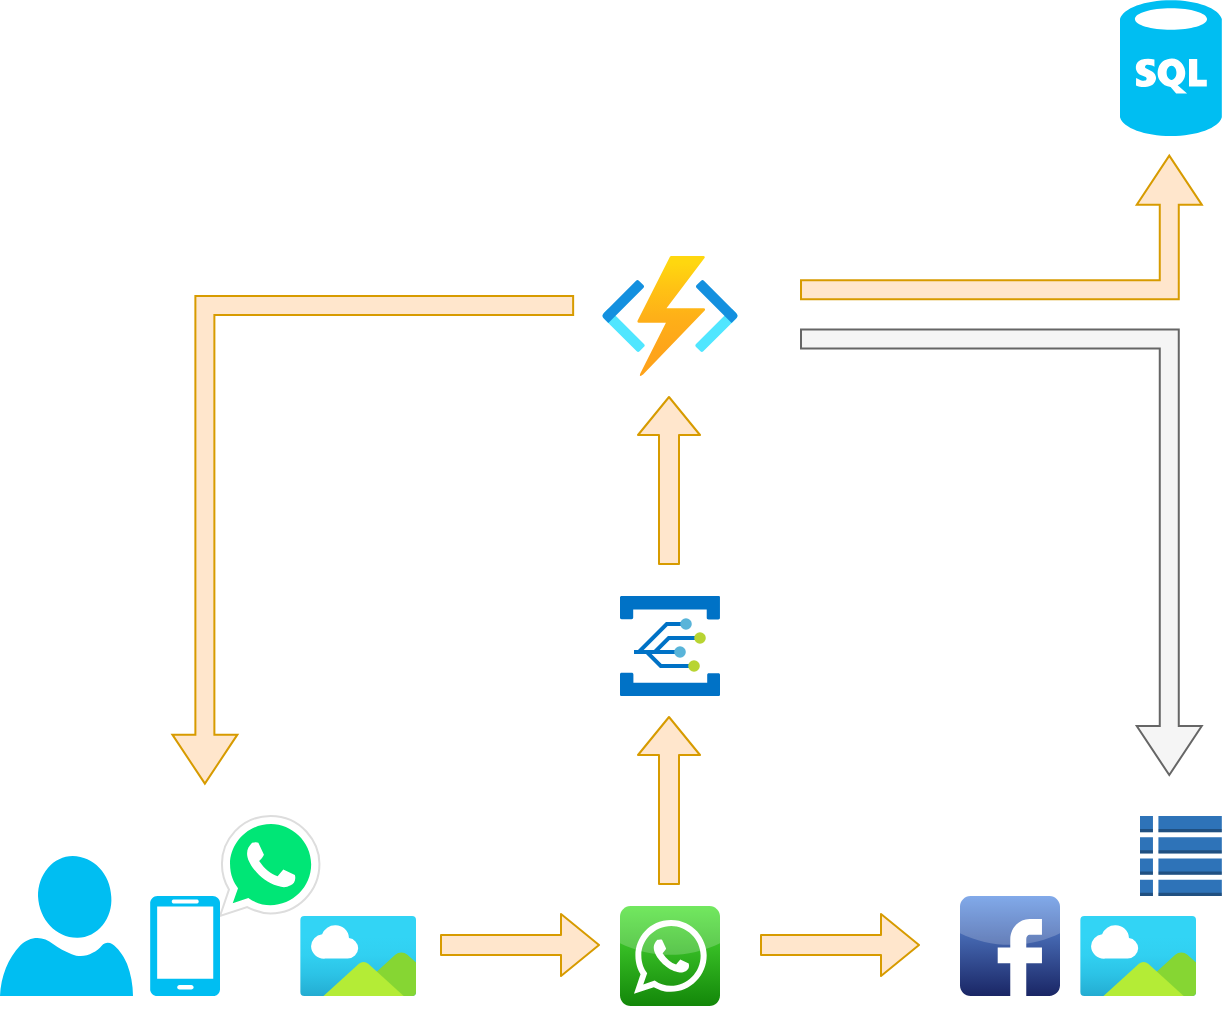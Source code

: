 <mxfile>
    <diagram id="o5kpKGzLWNGaeX7kiuKC" name="Page-1">
        <mxGraphModel dx="1465" dy="820" grid="1" gridSize="10" guides="1" tooltips="1" connect="1" arrows="1" fold="1" page="1" pageScale="1" pageWidth="850" pageHeight="1100" math="0" shadow="0">
            <root>
                <mxCell id="0"/>
                <mxCell id="1" parent="0"/>
                <mxCell id="2" value="" style="verticalLabelPosition=bottom;html=1;verticalAlign=top;align=center;strokeColor=none;fillColor=#00BEF2;shape=mxgraph.azure.user;" vertex="1" parent="1">
                    <mxGeometry x="20" y="500" width="66.5" height="70" as="geometry"/>
                </mxCell>
                <mxCell id="3" value="" style="dashed=0;outlineConnect=0;html=1;align=center;labelPosition=center;verticalLabelPosition=bottom;verticalAlign=top;shape=mxgraph.weblogos.whatsapp;fillColor=#00E676;strokeColor=#dddddd" vertex="1" parent="1">
                    <mxGeometry x="130" y="480" width="49.73" height="50" as="geometry"/>
                </mxCell>
                <mxCell id="4" value="" style="verticalLabelPosition=bottom;html=1;verticalAlign=top;align=center;strokeColor=none;fillColor=#00BEF2;shape=mxgraph.azure.mobile;pointerEvents=1;" vertex="1" parent="1">
                    <mxGeometry x="95" y="520" width="35" height="50" as="geometry"/>
                </mxCell>
                <mxCell id="6" value="" style="aspect=fixed;html=1;points=[];align=center;image;fontSize=12;image=img/lib/azure2/general/Image.svg;" vertex="1" parent="1">
                    <mxGeometry x="170" y="530" width="58.18" height="40" as="geometry"/>
                </mxCell>
                <mxCell id="7" value="" style="shape=flexArrow;endArrow=classic;html=1;fillColor=#ffe6cc;strokeColor=#d79b00;" edge="1" parent="1">
                    <mxGeometry width="50" height="50" relative="1" as="geometry">
                        <mxPoint x="240" y="544.5" as="sourcePoint"/>
                        <mxPoint x="320" y="544.5" as="targetPoint"/>
                    </mxGeometry>
                </mxCell>
                <mxCell id="8" value="" style="dashed=0;outlineConnect=0;html=1;align=center;labelPosition=center;verticalLabelPosition=bottom;verticalAlign=top;shape=mxgraph.webicons.whatsapp;fillColor=#4FE238;gradientColor=#138709" vertex="1" parent="1">
                    <mxGeometry x="330" y="525" width="50" height="50" as="geometry"/>
                </mxCell>
                <mxCell id="11" value="" style="shape=flexArrow;endArrow=classic;html=1;fillColor=#ffe6cc;strokeColor=#d79b00;" edge="1" parent="1">
                    <mxGeometry width="50" height="50" relative="1" as="geometry">
                        <mxPoint x="354.5" y="514.5" as="sourcePoint"/>
                        <mxPoint x="354.5" y="430" as="targetPoint"/>
                    </mxGeometry>
                </mxCell>
                <mxCell id="12" value="" style="sketch=0;aspect=fixed;html=1;points=[];align=center;image;fontSize=12;image=img/lib/mscae/Event_Grid.svg;" vertex="1" parent="1">
                    <mxGeometry x="330" y="370" width="50" height="50" as="geometry"/>
                </mxCell>
                <mxCell id="13" value="" style="aspect=fixed;html=1;points=[];align=center;image;fontSize=12;image=img/lib/azure2/compute/Function_Apps.svg;" vertex="1" parent="1">
                    <mxGeometry x="321" y="200" width="68" height="60" as="geometry"/>
                </mxCell>
                <mxCell id="14" value="" style="shape=flexArrow;endArrow=classic;html=1;fillColor=#ffe6cc;strokeColor=#d79b00;" edge="1" parent="1">
                    <mxGeometry width="50" height="50" relative="1" as="geometry">
                        <mxPoint x="354.5" y="354.5" as="sourcePoint"/>
                        <mxPoint x="354.5" y="270" as="targetPoint"/>
                    </mxGeometry>
                </mxCell>
                <mxCell id="15" value="" style="dashed=0;outlineConnect=0;html=1;align=center;labelPosition=center;verticalLabelPosition=bottom;verticalAlign=top;shape=mxgraph.webicons.facebook;fillColor=#6294E4;gradientColor=#1A2665" vertex="1" parent="1">
                    <mxGeometry x="500" y="520" width="50" height="50" as="geometry"/>
                </mxCell>
                <mxCell id="16" value="" style="shape=flexArrow;endArrow=classic;html=1;fillColor=#ffe6cc;strokeColor=#d79b00;" edge="1" parent="1">
                    <mxGeometry width="50" height="50" relative="1" as="geometry">
                        <mxPoint x="400" y="544.5" as="sourcePoint"/>
                        <mxPoint x="480" y="544.5" as="targetPoint"/>
                    </mxGeometry>
                </mxCell>
                <mxCell id="17" value="" style="aspect=fixed;html=1;points=[];align=center;image;fontSize=12;image=img/lib/azure2/general/Image.svg;" vertex="1" parent="1">
                    <mxGeometry x="560" y="530" width="58.18" height="40" as="geometry"/>
                </mxCell>
                <mxCell id="18" value="" style="outlineConnect=0;dashed=0;verticalLabelPosition=bottom;verticalAlign=top;align=center;html=1;shape=mxgraph.aws3.table;fillColor=#2E73B8;gradientColor=none;" vertex="1" parent="1">
                    <mxGeometry x="590" y="480" width="40.91" height="40" as="geometry"/>
                </mxCell>
                <mxCell id="19" value="" style="verticalLabelPosition=bottom;html=1;verticalAlign=top;align=center;strokeColor=none;fillColor=#00BEF2;shape=mxgraph.azure.sql_database;" vertex="1" parent="1">
                    <mxGeometry x="580" y="72.12" width="50.91" height="67.88" as="geometry"/>
                </mxCell>
                <mxCell id="20" value="" style="html=1;shadow=0;dashed=0;align=center;verticalAlign=middle;shape=mxgraph.arrows2.bendArrow;dy=4.75;dx=24.5;notch=0;arrowHead=32.5;rounded=0;fillColor=#f5f5f5;strokeColor=#666666;rotation=90;fontColor=#333333;" vertex="1" parent="1">
                    <mxGeometry x="409.32" y="247.94" width="222.75" height="200.38" as="geometry"/>
                </mxCell>
                <mxCell id="21" value="" style="html=1;shadow=0;dashed=0;align=center;verticalAlign=middle;shape=mxgraph.arrows2.bendArrow;dy=4.75;dx=24.5;notch=0;arrowHead=32.5;rounded=0;fillColor=#ffe6cc;strokeColor=#d79b00;rotation=90;flipH=1;" vertex="1" parent="1">
                    <mxGeometry x="484.83" y="85.51" width="71.73" height="200.38" as="geometry"/>
                </mxCell>
                <mxCell id="22" value="" style="html=1;shadow=0;dashed=0;align=center;verticalAlign=middle;shape=mxgraph.arrows2.bendArrow;dy=4.75;dx=24.5;notch=0;arrowHead=32.5;rounded=0;fillColor=#ffe6cc;strokeColor=#d79b00;rotation=90;flipV=1;" vertex="1" parent="1">
                    <mxGeometry x="84.44" y="241.69" width="243.88" height="200.38" as="geometry"/>
                </mxCell>
            </root>
        </mxGraphModel>
    </diagram>
</mxfile>